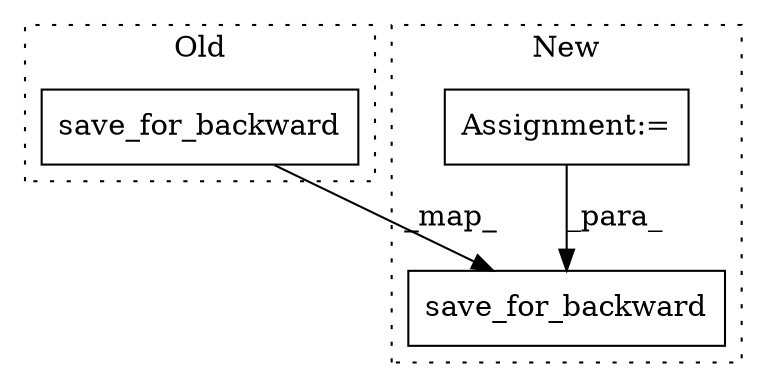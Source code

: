 digraph G {
subgraph cluster0 {
1 [label="save_for_backward" a="32" s="2118,2150" l="18,1" shape="box"];
label = "Old";
style="dotted";
}
subgraph cluster1 {
2 [label="save_for_backward" a="32" s="2949,2993" l="18,1" shape="box"];
3 [label="Assignment:=" a="7" s="1951" l="5" shape="box"];
label = "New";
style="dotted";
}
1 -> 2 [label="_map_"];
3 -> 2 [label="_para_"];
}